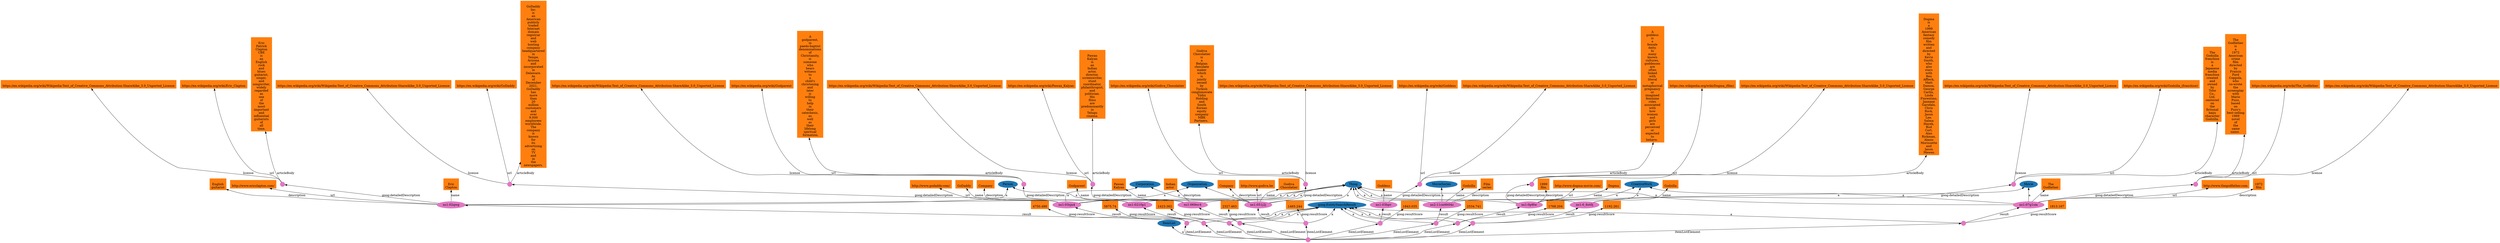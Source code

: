 digraph G {
  rankdir=BT
  node[style="filled" height=.3]
"http://schema.org/Corporation" [fillcolor="#1f77b4" color="#1f77b4" label="Corporation"]
"http://schema.googleapis.com/EntitySearchResult" [fillcolor="#1f77b4" color="#1f77b4" label="goog:EntitySearchResult"]
"http://schema.org/CreativeWork" [fillcolor="#1f77b4" color="#1f77b4" label="CreativeWork"]
"http://schema.org/MovieSeries" [fillcolor="#1f77b4" color="#1f77b4" label="MovieSeries"]
"http://schema.org/Thing" [fillcolor="#1f77b4" color="#1f77b4" label="Thing"]
"http://schema.org/Person" [fillcolor="#1f77b4" color="#1f77b4" label="Person"]
"http://schema.org/Organization" [fillcolor="#1f77b4" color="#1f77b4" label="Organization"]
"http://schema.org/Movie" [fillcolor="#1f77b4" color="#1f77b4" label="Movie"]
"http://schema.org/ItemList" [fillcolor="#1f77b4" color="#1f77b4" label="ItemList"]
"kg:/m/0p9lw" [fillcolor="#e377c2" color="#e377c2" label="ns1:0p9lw"]
"kg:/m/069nv4" [fillcolor="#e377c2" color="#e377c2" label="ns1:069nv4"]
"kg:/m/0_6st0j" [fillcolor="#e377c2" color="#e377c2" label="ns1:0_6st0j"]
"ub2bL81C30" [fillcolor="#e377c2" color="#e377c2" label="" shape="circle"]
"ub2bL65C30" [fillcolor="#e377c2" color="#e377c2" label="" shape="circle"]
"ub2bL113C9" [fillcolor="#e377c2" color="#e377c2" label="" shape="circle"]
"kg:/m/03bpv" [fillcolor="#e377c2" color="#e377c2" label="ns1:03bpv"]
"kg:/m/07g1sm" [fillcolor="#e377c2" color="#e377c2" label="ns1:07g1sm"]
"ub2bL107C9" [fillcolor="#e377c2" color="#e377c2" label="" shape="circle"]
"ub2bL95C9" [fillcolor="#e377c2" color="#e377c2" label="" shape="circle"]
"kg:/m/03zjn4" [fillcolor="#e377c2" color="#e377c2" label="ns1:03zjn4"]
"ub2bL89C22" [fillcolor="#e377c2" color="#e377c2" label="" shape="circle"]
"ub2bL104C9" [fillcolor="#e377c2" color="#e377c2" label="" shape="circle"]
"kg:/g/11cnt6t04z" [fillcolor="#e377c2" color="#e377c2" label="ns2:11cnt6t04z"]
"kg:/m/02qwg" [fillcolor="#e377c2" color="#e377c2" label="ns1:02qwg"]
"ub2bL88C1" [fillcolor="#e377c2" color="#e377c2" label="" shape="circle"]
"ub2bL116C9" [fillcolor="#e377c2" color="#e377c2" label="" shape="circle"]
"ub2bL92C9" [fillcolor="#e377c2" color="#e377c2" label="" shape="circle"]
"ub2bL98C9" [fillcolor="#e377c2" color="#e377c2" label="" shape="circle"]
"ub2bL11C30" [fillcolor="#e377c2" color="#e377c2" label="" shape="circle"]
"ub2bL26C30" [fillcolor="#e377c2" color="#e377c2" label="" shape="circle"]
"kg:/m/0210p1" [fillcolor="#e377c2" color="#e377c2" label="ns1:0210p1"]
"ub2bL73C30" [fillcolor="#e377c2" color="#e377c2" label="" shape="circle"]
"kg:/m/051j2j" [fillcolor="#e377c2" color="#e377c2" label="ns1:051j2j"]
"ub2bL56C30" [fillcolor="#e377c2" color="#e377c2" label="" shape="circle"]
"ub2bL101C9" [fillcolor="#e377c2" color="#e377c2" label="" shape="circle"]
"ub2bL46C30" [fillcolor="#e377c2" color="#e377c2" label="" shape="circle"]
"ub2bL110C9" [fillcolor="#e377c2" color="#e377c2" label="" shape="circle"]
"ub2bL35C30" [fillcolor="#e377c2" color="#e377c2" label="" shape="circle"]
"ub2bL18C30" [fillcolor="#e377c2" color="#e377c2" label="" shape="circle"]
"12dc97c9dfe64a78be8c0995642617fd" [fillcolor="#ff7f0e" color="#ff7f0e" label="\nhttp://www.thegodfather.com" shape="rect"]
"ff55983ea0f34431b628e4c5f9ea5177" [fillcolor="#ff7f0e" color="#ff7f0e" label="\n1192.261" shape="rect"]
"50cb9dc47d78409989091a023b39d81e" [fillcolor="#ff7f0e" color="#ff7f0e" label="\nhttps://en.wikipedia.org/wiki/Godiva_Chocolatier" shape="rect"]
"a01cb1225207414d9a8faa1ab816722a" [fillcolor="#ff7f0e" color="#ff7f0e" label="\nCompany" shape="rect"]
"610ba7c2d52349029f992d67587cf633" [fillcolor="#ff7f0e" color="#ff7f0e" label="\nhttps://en.wikipedia.org/wiki/Dogma_(film)" shape="rect"]
"4488947ba9594a4289b02f20d2f539f7" [fillcolor="#ff7f0e" color="#ff7f0e" label="\n1999\nfilm" shape="rect"]
"6f8b52c45e5f4547a61e9107864a1137" [fillcolor="#ff7f0e" color="#ff7f0e" label="\n1423.362" shape="rect"]
"79623ea4868d40a49057068b5c584abb" [fillcolor="#ff7f0e" color="#ff7f0e" label="\nGodzilla" shape="rect"]
"d8e7aac0483149e0805c477e964d0f46" [fillcolor="#ff7f0e" color="#ff7f0e" label="\nhttps://en.wikipedia.org/wiki/Wikipedia:Text_of_Creative_Commons_Attribution-ShareAlike_3.0_Unported_License" shape="rect"]
"bef2b8a295a04b38ad8e7afd4a333ee0" [fillcolor="#ff7f0e" color="#ff7f0e" label="\nEric\nClapton" shape="rect"]
"51e14c60262640399562ae10facbcfd8" [fillcolor="#ff7f0e" color="#ff7f0e" label="\nEnglish\nguitarist" shape="rect"]
"ef4c5b7b136049989a62081a258a1e34" [fillcolor="#ff7f0e" color="#ff7f0e" label="\nThe\nGodfather\nis\na\n1972\nAmerican\ncrime\nfilm\ndirected\nby\nFrancis\nFord\nCoppola,\nwho\nco-wrote\nthe\nscreenplay\nwith\nMario\nPuzo,\nbased\non\nPuzo's\nbest-selling\n1969\nnovel\nof\nthe\nsame\n   name.    " shape="rect"]
"8bfff02da2894621b16d4b561e7b79aa" [fillcolor="#ff7f0e" color="#ff7f0e" label="\nhttps://en.wikipedia.org/wiki/Goddess" shape="rect"]
"334e556ebe1d4b1e91259e40026c66cb" [fillcolor="#ff7f0e" color="#ff7f0e" label="\nhttps://en.wikipedia.org/wiki/The_Godfather" shape="rect"]
"c24eeb2b7489493cae12e58d74849fbf" [fillcolor="#ff7f0e" color="#ff7f0e" label="\nhttp://www.godiva.be" shape="rect"]
"1a7b39983fd442e6a0f7cc51c4adae3f" [fillcolor="#ff7f0e" color="#ff7f0e" label="\nhttps://en.wikipedia.org/wiki/Wikipedia:Text_of_Creative_Commons_Attribution-ShareAlike_3.0_Unported_License" shape="rect"]
"2d8feeecba714b4bbaf986cacb617b2b" [fillcolor="#ff7f0e" color="#ff7f0e" label="\nhttps://en.wikipedia.org/wiki/Godzilla_(franchise)" shape="rect"]
"4560f7fea5b24b239bf6ca44bc66bb3a" [fillcolor="#ff7f0e" color="#ff7f0e" label="\n1972\nfilm" shape="rect"]
"d15d28115c604bbe81f5ea4d60d24f1a" [fillcolor="#ff7f0e" color="#ff7f0e" label="\nhttps://en.wikipedia.org/wiki/Wikipedia:Text_of_Creative_Commons_Attribution-ShareAlike_3.0_Unported_License" shape="rect"]
"f3e222c352d44c3ebbec38f3af16cc85" [fillcolor="#ff7f0e" color="#ff7f0e" label="\nGodiva\nChocolatier" shape="rect"]
"a307021b094547e288cb948f904dd734" [fillcolor="#ff7f0e" color="#ff7f0e" label="\n1843.035" shape="rect"]
"9f6ebbe29090446897d5c8c58283f03e" [fillcolor="#ff7f0e" color="#ff7f0e" label="\nhttps://en.wikipedia.org/wiki/Wikipedia:Text_of_Creative_Commons_Attribution-ShareAlike_3.0_Unported_License" shape="rect"]
"41dac29509884f899ca3c869a6f25ca5" [fillcolor="#ff7f0e" color="#ff7f0e" label="\nThe\nGodfather" shape="rect"]
"0aa5cbc111cd4befbef76ed39478e470" [fillcolor="#ff7f0e" color="#ff7f0e" label="\nPawan\nKalyan" shape="rect"]
"5949436c722a41a5bef57ed5612e38ff" [fillcolor="#ff7f0e" color="#ff7f0e" label="\nhttps://en.wikipedia.org/wiki/Wikipedia:Text_of_Creative_Commons_Attribution-ShareAlike_3.0_Unported_License" shape="rect"]
"f765e2ce5108437b9ae7ab93bc920a60" [fillcolor="#ff7f0e" color="#ff7f0e" label="\nDogma\nis\na\n1999\nAmerican\nfantasy\ncomedy\nfilm\nwritten\nand\ndirected\nby\nKevin\nSmith,\nwho\nalso\nstars\nwith\nBen\nAffleck,\nMatt\nDamon,\nGeorge\nCarlin,\nLinda\nFiorentino,\nJaneane\nGarofalo,\nChris\nRock,\nJason\nLee,\nSalma\nHayek,\nBud\nCort,\nAlan\nRickman,\nAlanis\nMorissette\nand\nJason\n   Mewes.  " shape="rect"]
"1e7b6d4b21194787b547424c85520389" [fillcolor="#ff7f0e" color="#ff7f0e" label="\nhttps://en.wikipedia.org/wiki/Wikipedia:Text_of_Creative_Commons_Attribution-ShareAlike_3.0_Unported_License" shape="rect"]
"ec62cde560184361b9da91c449251148" [fillcolor="#ff7f0e" color="#ff7f0e" label="\nhttps://en.wikipedia.org/wiki/Wikipedia:Text_of_Creative_Commons_Attribution-ShareAlike_3.0_Unported_License" shape="rect"]
"c98267f23c9f45c58484094bf2575e92" [fillcolor="#ff7f0e" color="#ff7f0e" label="\n2327.463" shape="rect"]
"cff5b27d867e4bf4a297cd99381875d6" [fillcolor="#ff7f0e" color="#ff7f0e" label="\nA\ngoddess\nis\na\nfemale\ndeity.\nIn\nmany\nknown\ncultures,\ngoddesses\nare\noften\nlinked\nwith\nliteral\nor\nmetaphorical\npregnancy\nor\nimagined\nfeminine\nroles\nassociated\nwith\nhow\nwomen\nand\ngirls\nare\nperceived\nor\nexpected\nto\n  behave.   " shape="rect"]
"9074fd02ba484f7698692a818055b7de" [fillcolor="#ff7f0e" color="#ff7f0e" label="\nhttp://www.dogma-movie.com/" shape="rect"]
"a4b115d2185d42f1bf7df66d1223ac40" [fillcolor="#ff7f0e" color="#ff7f0e" label="\nGodzilla" shape="rect"]
"7dbcc7f548ee4e75b20a158f2654c70b" [fillcolor="#ff7f0e" color="#ff7f0e" label="\n1768.204" shape="rect"]
"91f7bea2423d469f9428b6b634f6bf96" [fillcolor="#ff7f0e" color="#ff7f0e" label="\nhttps://en.wikipedia.org/wiki/Wikipedia:Text_of_Creative_Commons_Attribution-ShareAlike_3.0_Unported_License" shape="rect"]
"36d9c63b9ee646e3bdd3ecba9a13cc8f" [fillcolor="#ff7f0e" color="#ff7f0e" label="\nhttp://www.godaddy.com/" shape="rect"]
"8e3a9b8891f54d96bdfb577443e37bad" [fillcolor="#ff7f0e" color="#ff7f0e" label="\n1465.244" shape="rect"]
"3ff6dfedf9974ae2b75277f08ae9a4bd" [fillcolor="#ff7f0e" color="#ff7f0e" label="\nGoDaddy" shape="rect"]
"822871555c8545faa672934e5fc6cd44" [fillcolor="#ff7f0e" color="#ff7f0e" label="\nFilm\nseries" shape="rect"]
"a9258411f36145df82d1e0fa1b234db0" [fillcolor="#ff7f0e" color="#ff7f0e" label="\nGodiva\nChocolatier\nis\na\nBelgian\nchocolate\nmaker\nwhich\nis\njointly\nowned\nby\nTurkish\nconglomerate\nYıldız\nHolding\nand\nSouth\nKorean\nequity\ncompany\nMBK\n Partners.  " shape="rect"]
"2f132655a2b84c8b839645501bd97b50" [fillcolor="#ff7f0e" color="#ff7f0e" label="\nThe\nGodzilla\nfranchise\nis\na\nJapanese\nmedia\nfranchise\ncreated\nand\nowned\nby\nToho\nCo.,\nLtd,\ncentered\non\nthe\nfictional\nkaiju\ncharacter\nGodzilla." shape="rect"]
"787456b6d80f4cedbb410125d82e70ef" [fillcolor="#ff7f0e" color="#ff7f0e" label="\n1813.167" shape="rect"]
"1ff43a5461184f1ca11170f7567aa3e3" [fillcolor="#ff7f0e" color="#ff7f0e" label="\nhttps://en.wikipedia.org/wiki/Pawan_Kalyan" shape="rect"]
"2de1f53de23e40e5bfef2911f2bb8ad2" [fillcolor="#ff7f0e" color="#ff7f0e" label="\nCompany" shape="rect"]
"3e778d9a236b4190a9e691b0f49df3c5" [fillcolor="#ff7f0e" color="#ff7f0e" label="\nIndian\nactor " shape="rect"]
"1753027d85814fbc94f757c571fc7f68" [fillcolor="#ff7f0e" color="#ff7f0e" label="\n5875.74" shape="rect"]
"edbc7f8f7eda403d9e998068ef8748ff" [fillcolor="#ff7f0e" color="#ff7f0e" label="\nDogma" shape="rect"]
"c9f75c4d50024c509c10d0307bead8cd" [fillcolor="#ff7f0e" color="#ff7f0e" label="\nhttps://en.wikipedia.org/wiki/Eric_Clapton" shape="rect"]
"828d4f8ea1e940e284c7295a9fe7102c" [fillcolor="#ff7f0e" color="#ff7f0e" label="\nhttps://en.wikipedia.org/wiki/GoDaddy" shape="rect"]
"37abeaca99c747b9ba8247eff263aead" [fillcolor="#ff7f0e" color="#ff7f0e" label="\nGoDaddy\nInc.\nis\nan\nAmerican\npublicly\ntraded\nInternet\ndomain\nregistrar\nand\nweb\nhosting\ncompany\nheadquartered\nin\nTempe,\nArizona\nand\nincorporated\nin\nDelaware.\nAs\nof\nDecember\n2021,\nGoDaddy\nhas\nmore\nthan\n20\nmillion\ncustomers\nand\nover\n9,000\nemployees\nworldwide.\nThe\ncompany\nis\nknown\nfor\nits\nadvertising\non\nTV\nand\nin\nthe\n newspapers. " shape="rect"]
"3b9950749da847829a3797b13ae9f75d" [fillcolor="#ff7f0e" color="#ff7f0e" label="\n2534.741" shape="rect"]
"9a917eac118f410980fe296dfba4196e" [fillcolor="#ff7f0e" color="#ff7f0e" label="\nPawan\nKalyan\nis\nan\nIndian\nactor,\ndirector,\nscreenwriter,\nstunt\ncoordinator,\nphilanthropist,\nand\npolitician.\nHis\nfilms\nare\npredominantly\nin\nTelugu\n    cinema.    " shape="rect"]
"3f63836fc7044526bb9d4f6bf0483ad4" [fillcolor="#ff7f0e" color="#ff7f0e" label="\n4750.488" shape="rect"]
"3b532a355e48402ba4b706f6ec61f695" [fillcolor="#ff7f0e" color="#ff7f0e" label="\nGoddess" shape="rect"]
"74e1d8e8133645c2b5f259992f4b58b7" [fillcolor="#ff7f0e" color="#ff7f0e" label="\nGodparent" shape="rect"]
"df081a48fbe04c8f88d37aeb3549c04e" [fillcolor="#ff7f0e" color="#ff7f0e" label="\nEric\nPatrick\nClapton\nCBE\nis\nan\nEnglish\nrock\nand\nblues\nguitarist,\nsinger,\nand\nsongwriter,\nwidely\nregarded\nas\none\nof\nthe\nmost\nimportant\nand\ninfluential\nguitarists\nof\nall\n   time.   " shape="rect"]
"475f1ee977d04667866ec8cf403dc401" [fillcolor="#ff7f0e" color="#ff7f0e" label="\nhttps://en.wikipedia.org/wiki/Godparent" shape="rect"]
"5db6fd5e367b48dc9e0d2924d829c03c" [fillcolor="#ff7f0e" color="#ff7f0e" label="\nA\ngodparent,\nin\npaedo-baptist\ndenominations\nof\nChristianity,\nis\nsomeone\nwho\nbears\nwitness\nto\na\nchild's\nchristening\nand\nlater\nis\nwilling\nto\nhelp\nin\ntheir\ncatechesis,\nas\nwell\nas\ntheir\nlifelong\nspiritual\n  formation. " shape="rect"]
"a294c970e1fc4948a37068448300fc6f" [fillcolor="#ff7f0e" color="#ff7f0e" label="\nhttp://www.ericclapton.com/" shape="rect"]
"88d87b9efb794c74bb89ee9aacb10eb8" [fillcolor="#ff7f0e" color="#ff7f0e" label="\nhttps://en.wikipedia.org/wiki/Wikipedia:Text_of_Creative_Commons_Attribution-ShareAlike_3.0_Unported_License" shape="rect"]
  "kg:/m/03bpv" -> "http://schema.org/Thing" [label="a"]
  "kg:/m/051j2j" -> "c24eeb2b7489493cae12e58d74849fbf" [label="url"]
  "ub2bL56C30" -> "1ff43a5461184f1ca11170f7567aa3e3" [label="url"]
  "ub2bL89C22" -> "c98267f23c9f45c58484094bf2575e92" [label="goog:resultScore"]
  "kg:/m/03bpv" -> "3b532a355e48402ba4b706f6ec61f695" [label="name"]
  "kg:/m/07g1sm" -> "http://schema.org/Thing" [label="a"]
  "ub2bL35C30" -> "d15d28115c604bbe81f5ea4d60d24f1a" [label="license"]
  "ub2bL89C22" -> "kg:/m/069nv4" [label="result"]
  "kg:/m/03zjn4" -> "http://schema.org/Thing" [label="a"]
  "kg:/m/0p9lw" -> "http://schema.org/Movie" [label="a"]
  "ub2bL18C30" -> "9f6ebbe29090446897d5c8c58283f03e" [label="license"]
  "ub2bL107C9" -> "kg:/m/03zjn4" [label="result"]
  "kg:/m/0p9lw" -> "edbc7f8f7eda403d9e998068ef8748ff" [label="name"]
  "ub2bL26C30" -> "cff5b27d867e4bf4a297cd99381875d6" [label="articleBody"]
  "kg:/m/03bpv" -> "ub2bL26C30" [label="goog:detailedDescription"]
  "kg:/m/0p9lw" -> "4488947ba9594a4289b02f20d2f539f7" [label="description"]
  "ub2bL26C30" -> "8bfff02da2894621b16d4b561e7b79aa" [label="url"]
  "kg:/m/03zjn4" -> "36d9c63b9ee646e3bdd3ecba9a13cc8f" [label="url"]
  "ub2bL46C30" -> "88d87b9efb794c74bb89ee9aacb10eb8" [label="license"]
  "kg:/m/069nv4" -> "3e778d9a236b4190a9e691b0f49df3c5" [label="description"]
  "kg:/m/03zjn4" -> "ub2bL35C30" [label="goog:detailedDescription"]
  "kg:/m/0_6st0j" -> "http://schema.org/Thing" [label="a"]
  "ub2bL11C30" -> "5db6fd5e367b48dc9e0d2924d829c03c" [label="articleBody"]
  "ub2bL92C9" -> "3b9950749da847829a3797b13ae9f75d" [label="goog:resultScore"]
  "ub2bL113C9" -> "3f63836fc7044526bb9d4f6bf0483ad4" [label="goog:resultScore"]
  "ub2bL35C30" -> "828d4f8ea1e940e284c7295a9fe7102c" [label="url"]
  "ub2bL88C1" -> "ub2bL89C22" [label="itemListElement"]
  "ub2bL113C9" -> "kg:/m/02qwg" [label="result"]
  "kg:/m/07g1sm" -> "ub2bL65C30" [label="goog:detailedDescription"]
  "ub2bL73C30" -> "2f132655a2b84c8b839645501bd97b50" [label="articleBody"]
  "kg:/m/03zjn4" -> "http://schema.org/Organization" [label="a"]
  "kg:/m/051j2j" -> "http://schema.org/Corporation" [label="a"]
  "ub2bL95C9" -> "http://schema.googleapis.com/EntitySearchResult" [label="a"]
  "ub2bL56C30" -> "9a917eac118f410980fe296dfba4196e" [label="articleBody"]
  "kg:/m/069nv4" -> "http://schema.org/Thing" [label="a"]
  "kg:/m/02qwg" -> "bef2b8a295a04b38ad8e7afd4a333ee0" [label="name"]
  "ub2bL65C30" -> "ef4c5b7b136049989a62081a258a1e34" [label="articleBody"]
  "ub2bL98C9" -> "7dbcc7f548ee4e75b20a158f2654c70b" [label="goog:resultScore"]
  "ub2bL92C9" -> "kg:/g/11cnt6t04z" [label="result"]
  "kg:/g/11cnt6t04z" -> "http://schema.org/Thing" [label="a"]
  "kg:/m/07g1sm" -> "http://schema.org/CreativeWork" [label="a"]
  "kg:/m/07g1sm" -> "41dac29509884f899ca3c869a6f25ca5" [label="name"]
  "ub2bL98C9" -> "kg:/m/0p9lw" [label="result"]
  "ub2bL73C30" -> "2d8feeecba714b4bbaf986cacb617b2b" [label="url"]
  "ub2bL116C9" -> "http://schema.googleapis.com/EntitySearchResult" [label="a"]
  "ub2bL81C30" -> "610ba7c2d52349029f992d67587cf633" [label="url"]
  "kg:/m/0p9lw" -> "9074fd02ba484f7698692a818055b7de" [label="url"]
  "ub2bL46C30" -> "a9258411f36145df82d1e0fa1b234db0" [label="articleBody"]
  "ub2bL18C30" -> "df081a48fbe04c8f88d37aeb3549c04e" [label="articleBody"]
  "kg:/m/051j2j" -> "ub2bL46C30" [label="goog:detailedDescription"]
  "ub2bL88C1" -> "ub2bL98C9" [label="itemListElement"]
  "ub2bL107C9" -> "http://schema.googleapis.com/EntitySearchResult" [label="a"]
  "ub2bL95C9" -> "6f8b52c45e5f4547a61e9107864a1137" [label="goog:resultScore"]
  "ub2bL73C30" -> "1a7b39983fd442e6a0f7cc51c4adae3f" [label="license"]
  "kg:/g/11cnt6t04z" -> "822871555c8545faa672934e5fc6cd44" [label="description"]
  "ub2bL104C9" -> "http://schema.googleapis.com/EntitySearchResult" [label="a"]
  "ub2bL116C9" -> "kg:/m/03bpv" [label="result"]
  "ub2bL88C1" -> "ub2bL104C9" [label="itemListElement"]
  "kg:/m/051j2j" -> "http://schema.org/Thing" [label="a"]
  "ub2bL65C30" -> "334e556ebe1d4b1e91259e40026c66cb" [label="url"]
  "kg:/m/0210p1" -> "ub2bL11C30" [label="goog:detailedDescription"]
  "ub2bL88C1" -> "ub2bL101C9" [label="itemListElement"]
  "ub2bL11C30" -> "ec62cde560184361b9da91c449251148" [label="license"]
  "ub2bL65C30" -> "91f7bea2423d469f9428b6b634f6bf96" [label="license"]
  "ub2bL56C30" -> "5949436c722a41a5bef57ed5612e38ff" [label="license"]
  "kg:/m/069nv4" -> "http://schema.org/Person" [label="a"]
  "kg:/m/0p9lw" -> "ub2bL81C30" [label="goog:detailedDescription"]
  "ub2bL113C9" -> "http://schema.googleapis.com/EntitySearchResult" [label="a"]
  "ub2bL107C9" -> "1753027d85814fbc94f757c571fc7f68" [label="goog:resultScore"]
  "kg:/g/11cnt6t04z" -> "http://schema.org/CreativeWork" [label="a"]
  "ub2bL88C1" -> "ub2bL116C9" [label="itemListElement"]
  "kg:/m/051j2j" -> "http://schema.org/Organization" [label="a"]
  "ub2bL35C30" -> "37abeaca99c747b9ba8247eff263aead" [label="articleBody"]
  "kg:/g/11cnt6t04z" -> "http://schema.org/MovieSeries" [label="a"]
  "kg:/m/0_6st0j" -> "a4b115d2185d42f1bf7df66d1223ac40" [label="name"]
  "kg:/m/02qwg" -> "ub2bL18C30" [label="goog:detailedDescription"]
  "ub2bL18C30" -> "c9f75c4d50024c509c10d0307bead8cd" [label="url"]
  "ub2bL110C9" -> "kg:/m/07g1sm" [label="result"]
  "kg:/m/03zjn4" -> "2de1f53de23e40e5bfef2911f2bb8ad2" [label="description"]
  "kg:/m/02qwg" -> "http://schema.org/Thing" [label="a"]
  "ub2bL88C1" -> "ub2bL107C9" [label="itemListElement"]
  "ub2bL110C9" -> "787456b6d80f4cedbb410125d82e70ef" [label="goog:resultScore"]
  "ub2bL81C30" -> "d8e7aac0483149e0805c477e964d0f46" [label="license"]
  "ub2bL101C9" -> "ff55983ea0f34431b628e4c5f9ea5177" [label="goog:resultScore"]
  "ub2bL110C9" -> "http://schema.googleapis.com/EntitySearchResult" [label="a"]
  "ub2bL101C9" -> "http://schema.googleapis.com/EntitySearchResult" [label="a"]
  "kg:/m/0210p1" -> "74e1d8e8133645c2b5f259992f4b58b7" [label="name"]
  "kg:/m/03zjn4" -> "http://schema.org/Corporation" [label="a"]
  "kg:/m/07g1sm" -> "http://schema.org/Movie" [label="a"]
  "kg:/m/02qwg" -> "a294c970e1fc4948a37068448300fc6f" [label="url"]
  "ub2bL104C9" -> "kg:/m/051j2j" [label="result"]
  "kg:/m/02qwg" -> "51e14c60262640399562ae10facbcfd8" [label="description"]
  "ub2bL101C9" -> "kg:/m/0_6st0j" [label="result"]
  "ub2bL95C9" -> "kg:/m/0210p1" [label="result"]
  "ub2bL92C9" -> "http://schema.googleapis.com/EntitySearchResult" [label="a"]
  "kg:/m/03zjn4" -> "3ff6dfedf9974ae2b75277f08ae9a4bd" [label="name"]
  "kg:/m/069nv4" -> "0aa5cbc111cd4befbef76ed39478e470" [label="name"]
  "kg:/m/07g1sm" -> "4560f7fea5b24b239bf6ca44bc66bb3a" [label="description"]
  "ub2bL88C1" -> "ub2bL92C9" [label="itemListElement"]
  "kg:/m/051j2j" -> "f3e222c352d44c3ebbec38f3af16cc85" [label="name"]
  "ub2bL88C1" -> "ub2bL113C9" [label="itemListElement"]
  "ub2bL26C30" -> "1e7b6d4b21194787b547424c85520389" [label="license"]
  "kg:/m/0_6st0j" -> "ub2bL73C30" [label="goog:detailedDescription"]
  "kg:/m/051j2j" -> "a01cb1225207414d9a8faa1ab816722a" [label="description"]
  "ub2bL89C22" -> "http://schema.googleapis.com/EntitySearchResult" [label="a"]
  "kg:/m/07g1sm" -> "12dc97c9dfe64a78be8c0995642617fd" [label="url"]
  "ub2bL88C1" -> "ub2bL95C9" [label="itemListElement"]
  "kg:/m/0p9lw" -> "http://schema.org/CreativeWork" [label="a"]
  "ub2bL98C9" -> "http://schema.googleapis.com/EntitySearchResult" [label="a"]
  "kg:/m/069nv4" -> "ub2bL56C30" [label="goog:detailedDescription"]
  "ub2bL11C30" -> "475f1ee977d04667866ec8cf403dc401" [label="url"]
  "ub2bL46C30" -> "50cb9dc47d78409989091a023b39d81e" [label="url"]
  "kg:/m/02qwg" -> "http://schema.org/Person" [label="a"]
  "ub2bL116C9" -> "a307021b094547e288cb948f904dd734" [label="goog:resultScore"]
  "ub2bL88C1" -> "http://schema.org/ItemList" [label="a"]
  "kg:/m/0210p1" -> "http://schema.org/Thing" [label="a"]
  "kg:/m/0p9lw" -> "http://schema.org/Thing" [label="a"]
  "ub2bL88C1" -> "ub2bL110C9" [label="itemListElement"]
  "kg:/g/11cnt6t04z" -> "79623ea4868d40a49057068b5c584abb" [label="name"]
  "ub2bL81C30" -> "f765e2ce5108437b9ae7ab93bc920a60" [label="articleBody"]
  "ub2bL104C9" -> "8e3a9b8891f54d96bdfb577443e37bad" [label="goog:resultScore"]
}